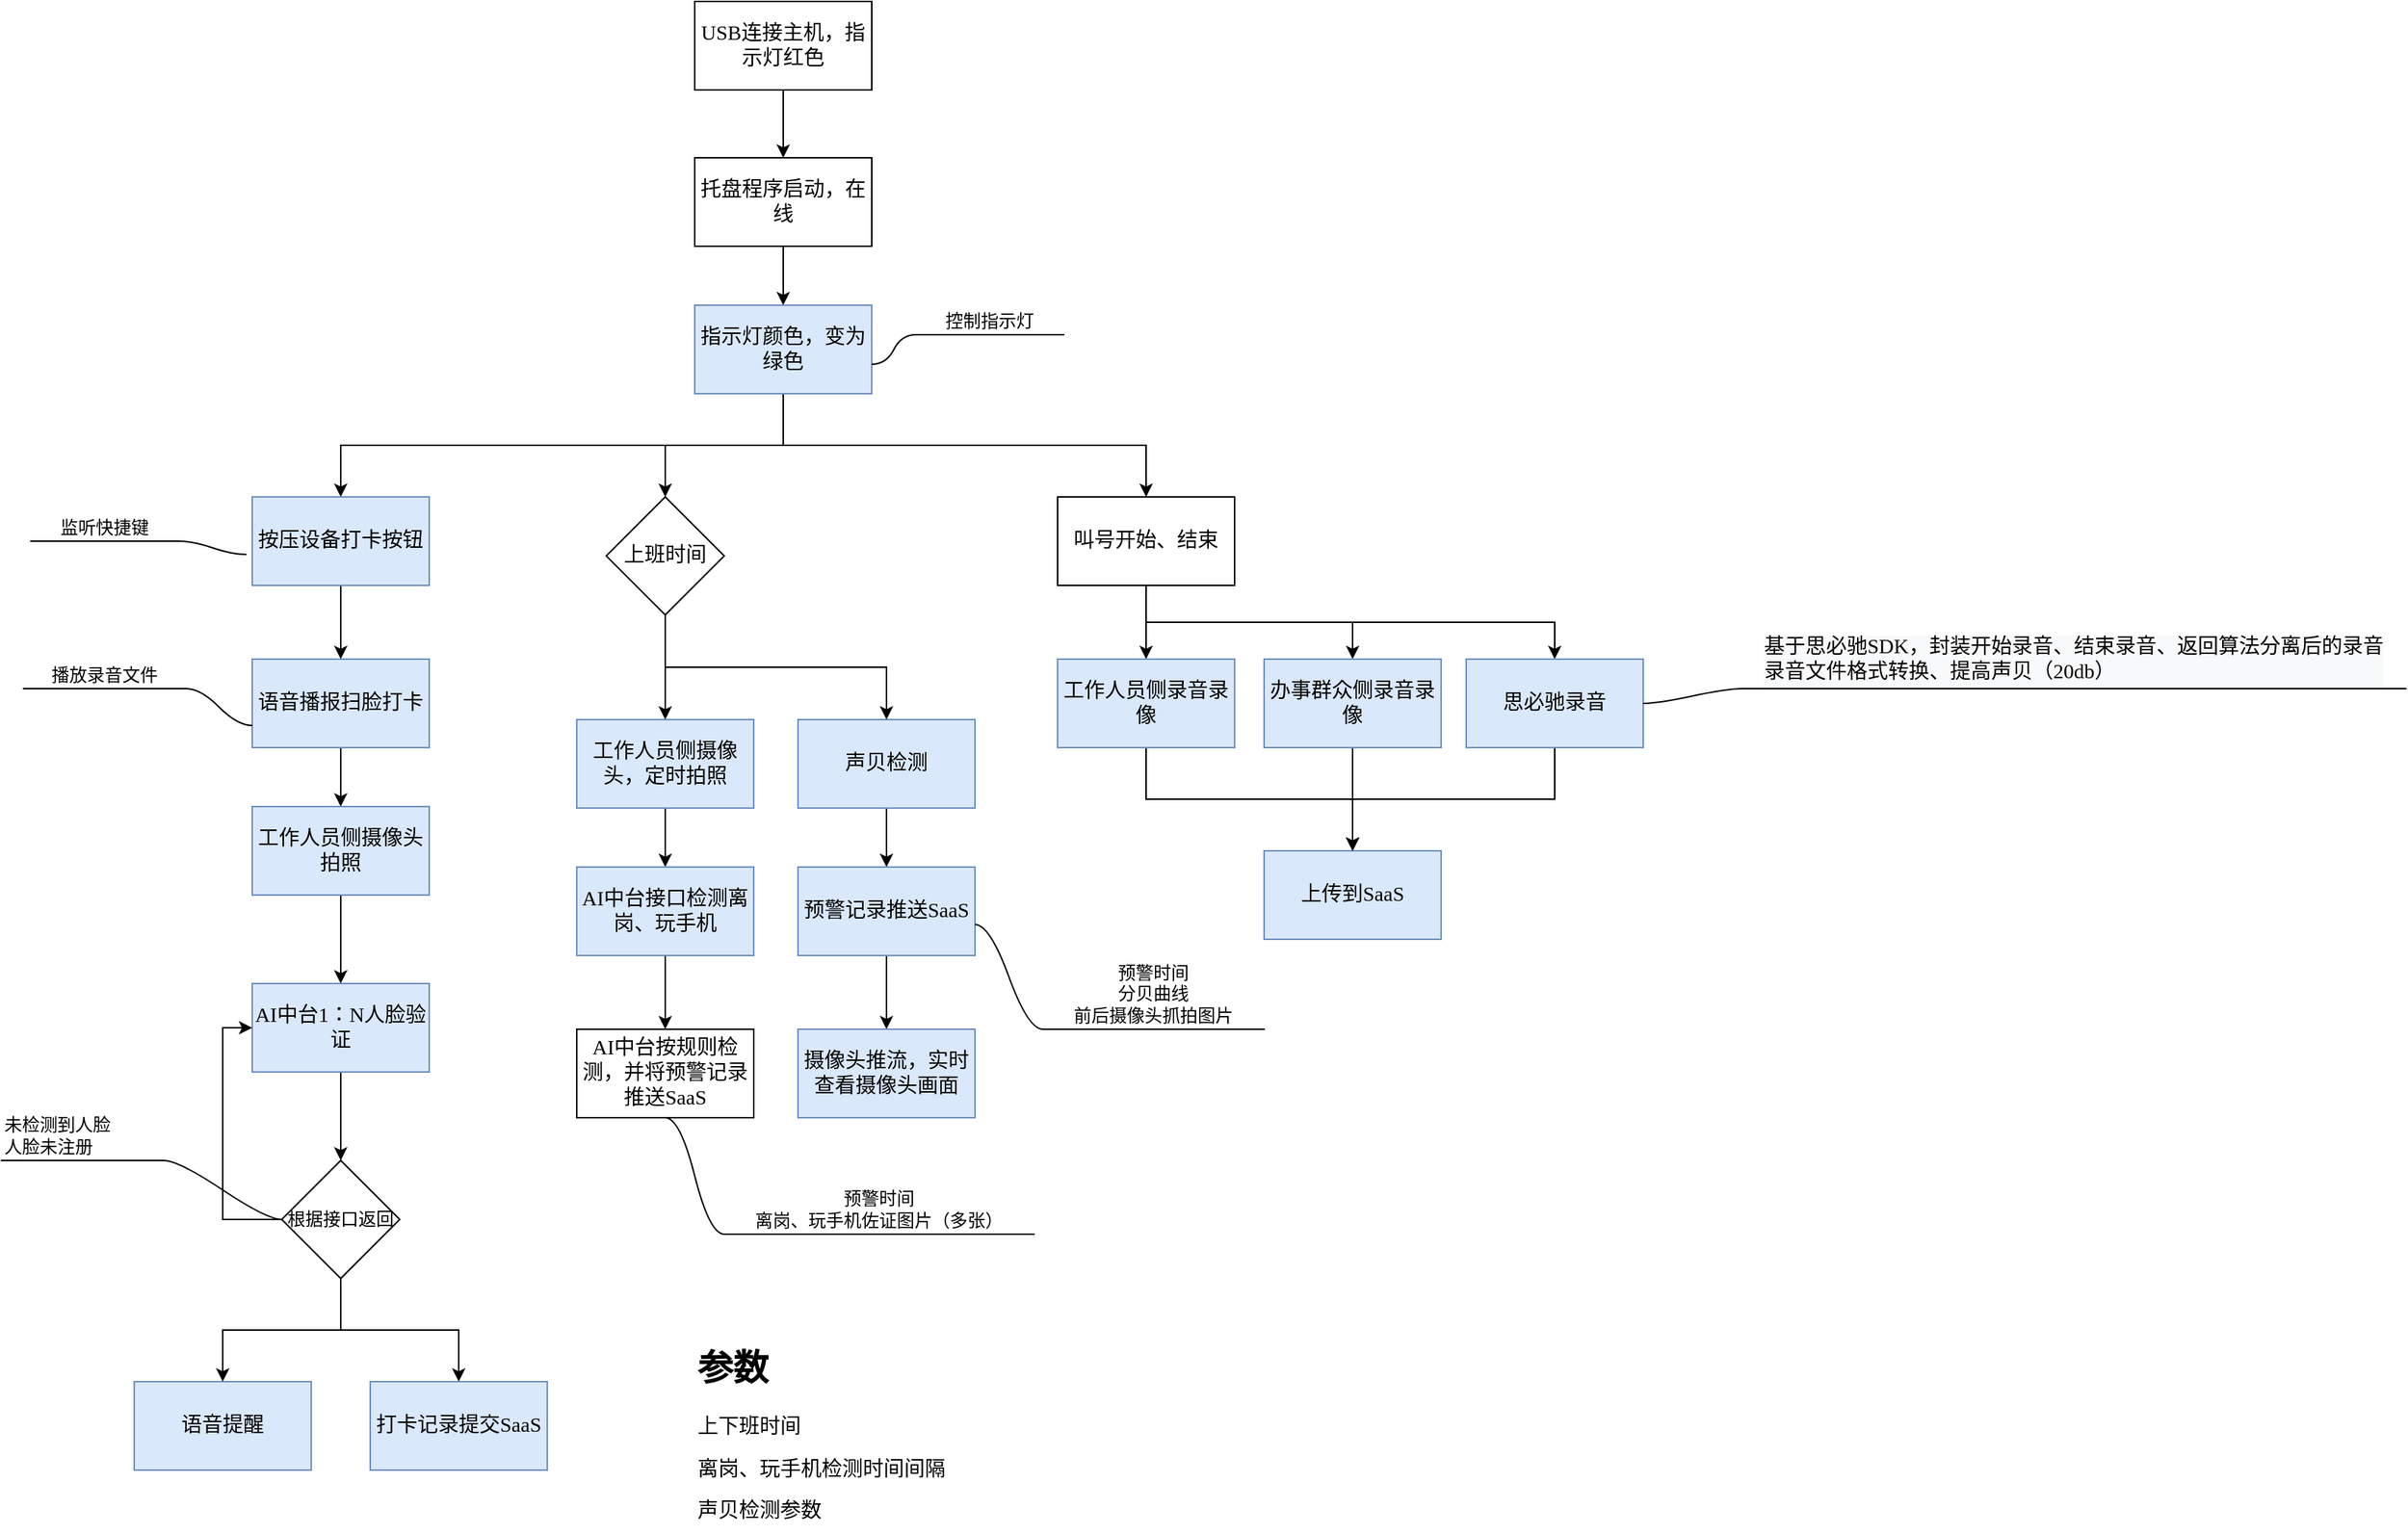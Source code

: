 <mxfile version="24.9.0">
  <diagram name="第 1 页" id="kdUgp8HAoLFUEc_NWHWy">
    <mxGraphModel dx="1434" dy="792" grid="1" gridSize="10" guides="1" tooltips="1" connect="1" arrows="1" fold="1" page="1" pageScale="1" pageWidth="827" pageHeight="1169" math="0" shadow="0">
      <root>
        <mxCell id="0" />
        <mxCell id="1" parent="0" />
        <mxCell id="lpU7cfMmDj1gJtjpGfW_-1" style="edgeStyle=orthogonalEdgeStyle;rounded=0;orthogonalLoop=1;jettySize=auto;html=1;exitX=0.5;exitY=1;exitDx=0;exitDy=0;entryX=0.5;entryY=0;entryDx=0;entryDy=0;fontFamily=阿里巴巴普惠体;fontSize=14;" parent="1" source="lpU7cfMmDj1gJtjpGfW_-2" target="lpU7cfMmDj1gJtjpGfW_-4" edge="1">
          <mxGeometry relative="1" as="geometry" />
        </mxCell>
        <mxCell id="lpU7cfMmDj1gJtjpGfW_-2" value="USB连接主机，指示灯红色" style="rounded=0;whiteSpace=wrap;html=1;fontFamily=阿里巴巴普惠体;fontSize=14;" parent="1" vertex="1">
          <mxGeometry x="530" y="94" width="120" height="60" as="geometry" />
        </mxCell>
        <mxCell id="lpU7cfMmDj1gJtjpGfW_-3" style="edgeStyle=orthogonalEdgeStyle;rounded=0;orthogonalLoop=1;jettySize=auto;html=1;exitX=0.5;exitY=1;exitDx=0;exitDy=0;entryX=0.5;entryY=0;entryDx=0;entryDy=0;fontFamily=阿里巴巴普惠体;fontSize=14;" parent="1" source="lpU7cfMmDj1gJtjpGfW_-4" target="lpU7cfMmDj1gJtjpGfW_-8" edge="1">
          <mxGeometry relative="1" as="geometry" />
        </mxCell>
        <mxCell id="lpU7cfMmDj1gJtjpGfW_-4" value="托盘程序启动，在线" style="rounded=0;whiteSpace=wrap;html=1;fontFamily=阿里巴巴普惠体;fontSize=14;" parent="1" vertex="1">
          <mxGeometry x="530" y="200" width="120" height="60" as="geometry" />
        </mxCell>
        <mxCell id="lpU7cfMmDj1gJtjpGfW_-5" style="edgeStyle=orthogonalEdgeStyle;rounded=0;orthogonalLoop=1;jettySize=auto;html=1;exitX=0.5;exitY=1;exitDx=0;exitDy=0;entryX=0.5;entryY=0;entryDx=0;entryDy=0;fontFamily=阿里巴巴普惠体;fontSize=14;" parent="1" source="lpU7cfMmDj1gJtjpGfW_-8" target="lpU7cfMmDj1gJtjpGfW_-10" edge="1">
          <mxGeometry relative="1" as="geometry" />
        </mxCell>
        <mxCell id="lpU7cfMmDj1gJtjpGfW_-7" style="edgeStyle=orthogonalEdgeStyle;rounded=0;orthogonalLoop=1;jettySize=auto;html=1;exitX=0.5;exitY=1;exitDx=0;exitDy=0;entryX=0.5;entryY=0;entryDx=0;entryDy=0;fontFamily=阿里巴巴普惠体;fontSize=14;" parent="1" source="lpU7cfMmDj1gJtjpGfW_-8" target="lpU7cfMmDj1gJtjpGfW_-28" edge="1">
          <mxGeometry relative="1" as="geometry" />
        </mxCell>
        <mxCell id="lpU7cfMmDj1gJtjpGfW_-67" style="edgeStyle=orthogonalEdgeStyle;rounded=0;orthogonalLoop=1;jettySize=auto;html=1;exitX=0.5;exitY=1;exitDx=0;exitDy=0;entryX=0.5;entryY=0;entryDx=0;entryDy=0;" parent="1" source="lpU7cfMmDj1gJtjpGfW_-8" target="lpU7cfMmDj1gJtjpGfW_-46" edge="1">
          <mxGeometry relative="1" as="geometry" />
        </mxCell>
        <mxCell id="lpU7cfMmDj1gJtjpGfW_-8" value="指示灯颜色，变为绿色" style="rounded=0;whiteSpace=wrap;html=1;fontFamily=阿里巴巴普惠体;fontSize=14;fillColor=#dae8fc;strokeColor=#6c8ebf;" parent="1" vertex="1">
          <mxGeometry x="530" y="300" width="120" height="60" as="geometry" />
        </mxCell>
        <mxCell id="lpU7cfMmDj1gJtjpGfW_-9" style="edgeStyle=orthogonalEdgeStyle;rounded=0;orthogonalLoop=1;jettySize=auto;html=1;exitX=0.5;exitY=1;exitDx=0;exitDy=0;fontFamily=阿里巴巴普惠体;fontSize=14;" parent="1" source="lpU7cfMmDj1gJtjpGfW_-10" target="lpU7cfMmDj1gJtjpGfW_-12" edge="1">
          <mxGeometry relative="1" as="geometry" />
        </mxCell>
        <mxCell id="lpU7cfMmDj1gJtjpGfW_-10" value="按压设备打卡按钮" style="rounded=0;whiteSpace=wrap;html=1;fontFamily=阿里巴巴普惠体;fontSize=14;fillColor=#dae8fc;strokeColor=#6c8ebf;" parent="1" vertex="1">
          <mxGeometry x="230" y="430" width="120" height="60" as="geometry" />
        </mxCell>
        <mxCell id="lpU7cfMmDj1gJtjpGfW_-11" style="edgeStyle=orthogonalEdgeStyle;rounded=0;orthogonalLoop=1;jettySize=auto;html=1;exitX=0.5;exitY=1;exitDx=0;exitDy=0;entryX=0.5;entryY=0;entryDx=0;entryDy=0;fontFamily=阿里巴巴普惠体;fontSize=14;" parent="1" source="lpU7cfMmDj1gJtjpGfW_-12" target="lpU7cfMmDj1gJtjpGfW_-14" edge="1">
          <mxGeometry relative="1" as="geometry" />
        </mxCell>
        <mxCell id="lpU7cfMmDj1gJtjpGfW_-12" value="语音播报扫脸打卡" style="rounded=0;whiteSpace=wrap;html=1;fontFamily=阿里巴巴普惠体;fontSize=14;fillColor=#dae8fc;strokeColor=#6c8ebf;" parent="1" vertex="1">
          <mxGeometry x="230" y="540" width="120" height="60" as="geometry" />
        </mxCell>
        <mxCell id="lpU7cfMmDj1gJtjpGfW_-13" style="edgeStyle=orthogonalEdgeStyle;rounded=0;orthogonalLoop=1;jettySize=auto;html=1;exitX=0.5;exitY=1;exitDx=0;exitDy=0;entryX=0.5;entryY=0;entryDx=0;entryDy=0;fontFamily=阿里巴巴普惠体;fontSize=14;" parent="1" source="lpU7cfMmDj1gJtjpGfW_-14" target="lpU7cfMmDj1gJtjpGfW_-16" edge="1">
          <mxGeometry relative="1" as="geometry" />
        </mxCell>
        <mxCell id="lpU7cfMmDj1gJtjpGfW_-14" value="工作人员侧摄像头拍照" style="rounded=0;whiteSpace=wrap;html=1;fontFamily=阿里巴巴普惠体;fontSize=14;fillColor=#dae8fc;strokeColor=#6c8ebf;" parent="1" vertex="1">
          <mxGeometry x="230" y="640" width="120" height="60" as="geometry" />
        </mxCell>
        <mxCell id="lpU7cfMmDj1gJtjpGfW_-55" style="edgeStyle=orthogonalEdgeStyle;rounded=0;orthogonalLoop=1;jettySize=auto;html=1;exitX=0.5;exitY=1;exitDx=0;exitDy=0;entryX=0.5;entryY=0;entryDx=0;entryDy=0;" parent="1" source="lpU7cfMmDj1gJtjpGfW_-16" target="lpU7cfMmDj1gJtjpGfW_-52" edge="1">
          <mxGeometry relative="1" as="geometry" />
        </mxCell>
        <mxCell id="lpU7cfMmDj1gJtjpGfW_-16" value="AI中台1：N人脸验证" style="rounded=0;whiteSpace=wrap;html=1;fontFamily=阿里巴巴普惠体;fontSize=14;fillColor=#dae8fc;strokeColor=#6c8ebf;" parent="1" vertex="1">
          <mxGeometry x="230" y="760" width="120" height="60" as="geometry" />
        </mxCell>
        <mxCell id="lpU7cfMmDj1gJtjpGfW_-17" value="语音提醒" style="rounded=0;whiteSpace=wrap;html=1;fontFamily=阿里巴巴普惠体;fontSize=14;fillColor=#dae8fc;strokeColor=#6c8ebf;" parent="1" vertex="1">
          <mxGeometry x="150" y="1030" width="120" height="60" as="geometry" />
        </mxCell>
        <mxCell id="lpU7cfMmDj1gJtjpGfW_-21" style="edgeStyle=orthogonalEdgeStyle;rounded=0;orthogonalLoop=1;jettySize=auto;html=1;exitX=0.5;exitY=1;exitDx=0;exitDy=0;entryX=0.5;entryY=0;entryDx=0;entryDy=0;fontFamily=阿里巴巴普惠体;fontSize=14;" parent="1" source="lpU7cfMmDj1gJtjpGfW_-22" target="lpU7cfMmDj1gJtjpGfW_-24" edge="1">
          <mxGeometry relative="1" as="geometry" />
        </mxCell>
        <mxCell id="lpU7cfMmDj1gJtjpGfW_-22" value="工作人员侧摄像头，定时拍照" style="rounded=0;whiteSpace=wrap;html=1;fontFamily=阿里巴巴普惠体;fontSize=14;fillColor=#dae8fc;strokeColor=#6c8ebf;" parent="1" vertex="1">
          <mxGeometry x="450" y="581" width="120" height="60" as="geometry" />
        </mxCell>
        <mxCell id="lpU7cfMmDj1gJtjpGfW_-23" style="edgeStyle=orthogonalEdgeStyle;rounded=0;orthogonalLoop=1;jettySize=auto;html=1;exitX=0.5;exitY=1;exitDx=0;exitDy=0;entryX=0.5;entryY=0;entryDx=0;entryDy=0;fontFamily=阿里巴巴普惠体;fontSize=14;" parent="1" source="lpU7cfMmDj1gJtjpGfW_-24" target="lpU7cfMmDj1gJtjpGfW_-38" edge="1">
          <mxGeometry relative="1" as="geometry" />
        </mxCell>
        <mxCell id="lpU7cfMmDj1gJtjpGfW_-24" value="AI中台接口检测离岗、玩手机" style="rounded=0;whiteSpace=wrap;html=1;fontFamily=阿里巴巴普惠体;fontSize=14;fillColor=#dae8fc;strokeColor=#6c8ebf;" parent="1" vertex="1">
          <mxGeometry x="450" y="681" width="120" height="60" as="geometry" />
        </mxCell>
        <mxCell id="lpU7cfMmDj1gJtjpGfW_-25" style="edgeStyle=orthogonalEdgeStyle;rounded=0;orthogonalLoop=1;jettySize=auto;html=1;exitX=0.5;exitY=1;exitDx=0;exitDy=0;entryX=0.5;entryY=0;entryDx=0;entryDy=0;fontFamily=阿里巴巴普惠体;fontSize=14;" parent="1" source="lpU7cfMmDj1gJtjpGfW_-28" target="lpU7cfMmDj1gJtjpGfW_-30" edge="1">
          <mxGeometry relative="1" as="geometry" />
        </mxCell>
        <mxCell id="lpU7cfMmDj1gJtjpGfW_-26" style="edgeStyle=orthogonalEdgeStyle;rounded=0;orthogonalLoop=1;jettySize=auto;html=1;exitX=0.5;exitY=1;exitDx=0;exitDy=0;entryX=0.5;entryY=0;entryDx=0;entryDy=0;fontFamily=阿里巴巴普惠体;fontSize=14;" parent="1" source="lpU7cfMmDj1gJtjpGfW_-28" target="lpU7cfMmDj1gJtjpGfW_-35" edge="1">
          <mxGeometry relative="1" as="geometry" />
        </mxCell>
        <mxCell id="lpU7cfMmDj1gJtjpGfW_-27" style="edgeStyle=orthogonalEdgeStyle;rounded=0;orthogonalLoop=1;jettySize=auto;html=1;exitX=0.5;exitY=1;exitDx=0;exitDy=0;entryX=0.5;entryY=0;entryDx=0;entryDy=0;fontFamily=阿里巴巴普惠体;fontSize=14;" parent="1" source="lpU7cfMmDj1gJtjpGfW_-28" target="lpU7cfMmDj1gJtjpGfW_-33" edge="1">
          <mxGeometry relative="1" as="geometry" />
        </mxCell>
        <mxCell id="lpU7cfMmDj1gJtjpGfW_-28" value="叫号开始、结束" style="rounded=0;whiteSpace=wrap;html=1;fontFamily=阿里巴巴普惠体;fontSize=14;" parent="1" vertex="1">
          <mxGeometry x="776" y="430" width="120" height="60" as="geometry" />
        </mxCell>
        <mxCell id="lpU7cfMmDj1gJtjpGfW_-29" style="edgeStyle=orthogonalEdgeStyle;rounded=0;orthogonalLoop=1;jettySize=auto;html=1;exitX=0.5;exitY=1;exitDx=0;exitDy=0;entryX=0.5;entryY=0;entryDx=0;entryDy=0;fontFamily=阿里巴巴普惠体;fontSize=14;" parent="1" source="lpU7cfMmDj1gJtjpGfW_-30" target="lpU7cfMmDj1gJtjpGfW_-31" edge="1">
          <mxGeometry relative="1" as="geometry" />
        </mxCell>
        <mxCell id="lpU7cfMmDj1gJtjpGfW_-30" value="工作人员侧录音录像" style="rounded=0;whiteSpace=wrap;html=1;fontFamily=阿里巴巴普惠体;fontSize=14;fillColor=#dae8fc;strokeColor=#6c8ebf;" parent="1" vertex="1">
          <mxGeometry x="776" y="540" width="120" height="60" as="geometry" />
        </mxCell>
        <mxCell id="lpU7cfMmDj1gJtjpGfW_-31" value="上传到SaaS" style="rounded=0;whiteSpace=wrap;html=1;fontFamily=阿里巴巴普惠体;fontSize=14;fillColor=#dae8fc;strokeColor=#6c8ebf;" parent="1" vertex="1">
          <mxGeometry x="916" y="670" width="120" height="60" as="geometry" />
        </mxCell>
        <mxCell id="lpU7cfMmDj1gJtjpGfW_-32" style="edgeStyle=orthogonalEdgeStyle;rounded=0;orthogonalLoop=1;jettySize=auto;html=1;exitX=0.5;exitY=1;exitDx=0;exitDy=0;entryX=0.5;entryY=0;entryDx=0;entryDy=0;fontFamily=阿里巴巴普惠体;fontSize=14;" parent="1" source="lpU7cfMmDj1gJtjpGfW_-33" target="lpU7cfMmDj1gJtjpGfW_-31" edge="1">
          <mxGeometry relative="1" as="geometry" />
        </mxCell>
        <mxCell id="lpU7cfMmDj1gJtjpGfW_-33" value="思必驰录音" style="rounded=0;whiteSpace=wrap;html=1;fontFamily=阿里巴巴普惠体;fontSize=14;fillColor=#dae8fc;strokeColor=#6c8ebf;" parent="1" vertex="1">
          <mxGeometry x="1053" y="540" width="120" height="60" as="geometry" />
        </mxCell>
        <mxCell id="lpU7cfMmDj1gJtjpGfW_-34" style="edgeStyle=orthogonalEdgeStyle;rounded=0;orthogonalLoop=1;jettySize=auto;html=1;exitX=0.5;exitY=1;exitDx=0;exitDy=0;entryX=0.5;entryY=0;entryDx=0;entryDy=0;fontFamily=阿里巴巴普惠体;fontSize=14;" parent="1" source="lpU7cfMmDj1gJtjpGfW_-35" target="lpU7cfMmDj1gJtjpGfW_-31" edge="1">
          <mxGeometry relative="1" as="geometry" />
        </mxCell>
        <mxCell id="lpU7cfMmDj1gJtjpGfW_-35" value="办事群众侧录音录像" style="rounded=0;whiteSpace=wrap;html=1;fontFamily=阿里巴巴普惠体;fontSize=14;fillColor=#dae8fc;strokeColor=#6c8ebf;" parent="1" vertex="1">
          <mxGeometry x="916" y="540" width="120" height="60" as="geometry" />
        </mxCell>
        <mxCell id="lpU7cfMmDj1gJtjpGfW_-36" style="edgeStyle=orthogonalEdgeStyle;rounded=0;orthogonalLoop=1;jettySize=auto;html=1;exitX=0.5;exitY=1;exitDx=0;exitDy=0;entryX=0.5;entryY=0;entryDx=0;entryDy=0;fontFamily=阿里巴巴普惠体;fontSize=14;" parent="1" source="lpU7cfMmDj1gJtjpGfW_-37" target="lpU7cfMmDj1gJtjpGfW_-39" edge="1">
          <mxGeometry relative="1" as="geometry" />
        </mxCell>
        <mxCell id="lpU7cfMmDj1gJtjpGfW_-37" value="声贝检测" style="rounded=0;whiteSpace=wrap;html=1;fontFamily=阿里巴巴普惠体;fontSize=14;fillColor=#dae8fc;strokeColor=#6c8ebf;" parent="1" vertex="1">
          <mxGeometry x="600" y="581" width="120" height="60" as="geometry" />
        </mxCell>
        <mxCell id="lpU7cfMmDj1gJtjpGfW_-38" value="AI中台按规则检测，并将预警记录推送SaaS" style="rounded=0;whiteSpace=wrap;html=1;fontFamily=阿里巴巴普惠体;fontSize=14;" parent="1" vertex="1">
          <mxGeometry x="450" y="791" width="120" height="60" as="geometry" />
        </mxCell>
        <mxCell id="lpU7cfMmDj1gJtjpGfW_-78" style="edgeStyle=orthogonalEdgeStyle;rounded=0;orthogonalLoop=1;jettySize=auto;html=1;exitX=0.5;exitY=1;exitDx=0;exitDy=0;entryX=0.5;entryY=0;entryDx=0;entryDy=0;" parent="1" source="lpU7cfMmDj1gJtjpGfW_-39" target="lpU7cfMmDj1gJtjpGfW_-77" edge="1">
          <mxGeometry relative="1" as="geometry" />
        </mxCell>
        <mxCell id="lpU7cfMmDj1gJtjpGfW_-39" value="预警记录推送SaaS" style="rounded=0;whiteSpace=wrap;html=1;fontFamily=阿里巴巴普惠体;fontSize=14;fillColor=#dae8fc;strokeColor=#6c8ebf;" parent="1" vertex="1">
          <mxGeometry x="600" y="681" width="120" height="60" as="geometry" />
        </mxCell>
        <mxCell id="lpU7cfMmDj1gJtjpGfW_-44" value="控制指示灯" style="whiteSpace=wrap;html=1;shape=partialRectangle;top=0;left=0;bottom=1;right=0;points=[[0,1],[1,1]];fillColor=none;align=center;verticalAlign=bottom;routingCenterY=0.5;snapToPoint=1;recursiveResize=0;autosize=1;treeFolding=1;treeMoving=1;newEdgeStyle={&quot;edgeStyle&quot;:&quot;entityRelationEdgeStyle&quot;,&quot;startArrow&quot;:&quot;none&quot;,&quot;endArrow&quot;:&quot;none&quot;,&quot;segment&quot;:10,&quot;curved&quot;:1,&quot;sourcePerimeterSpacing&quot;:0,&quot;targetPerimeterSpacing&quot;:0};" parent="1" vertex="1">
          <mxGeometry x="680" y="290" width="100" height="30" as="geometry" />
        </mxCell>
        <mxCell id="lpU7cfMmDj1gJtjpGfW_-45" value="" style="edgeStyle=entityRelationEdgeStyle;startArrow=none;endArrow=none;segment=10;curved=1;sourcePerimeterSpacing=0;targetPerimeterSpacing=0;rounded=0;" parent="1" target="lpU7cfMmDj1gJtjpGfW_-44" edge="1">
          <mxGeometry relative="1" as="geometry">
            <mxPoint x="650" y="340" as="sourcePoint" />
          </mxGeometry>
        </mxCell>
        <mxCell id="lpU7cfMmDj1gJtjpGfW_-65" style="edgeStyle=orthogonalEdgeStyle;rounded=0;orthogonalLoop=1;jettySize=auto;html=1;exitX=0.5;exitY=1;exitDx=0;exitDy=0;entryX=0.5;entryY=0;entryDx=0;entryDy=0;" parent="1" source="lpU7cfMmDj1gJtjpGfW_-46" target="lpU7cfMmDj1gJtjpGfW_-22" edge="1">
          <mxGeometry relative="1" as="geometry" />
        </mxCell>
        <mxCell id="lpU7cfMmDj1gJtjpGfW_-68" style="edgeStyle=orthogonalEdgeStyle;rounded=0;orthogonalLoop=1;jettySize=auto;html=1;exitX=0.5;exitY=1;exitDx=0;exitDy=0;" parent="1" source="lpU7cfMmDj1gJtjpGfW_-46" target="lpU7cfMmDj1gJtjpGfW_-37" edge="1">
          <mxGeometry relative="1" as="geometry" />
        </mxCell>
        <mxCell id="lpU7cfMmDj1gJtjpGfW_-46" value="&lt;span style=&quot;font-family: 阿里巴巴普惠体; font-size: 14px;&quot;&gt;上班时间&lt;/span&gt;" style="rhombus;whiteSpace=wrap;html=1;" parent="1" vertex="1">
          <mxGeometry x="470" y="430" width="80" height="80" as="geometry" />
        </mxCell>
        <mxCell id="lpU7cfMmDj1gJtjpGfW_-47" value="监听快捷键" style="whiteSpace=wrap;html=1;shape=partialRectangle;top=0;left=0;bottom=1;right=0;points=[[0,1],[1,1]];fillColor=none;align=center;verticalAlign=bottom;routingCenterY=0.5;snapToPoint=1;recursiveResize=0;autosize=1;treeFolding=1;treeMoving=1;newEdgeStyle={&quot;edgeStyle&quot;:&quot;entityRelationEdgeStyle&quot;,&quot;startArrow&quot;:&quot;none&quot;,&quot;endArrow&quot;:&quot;none&quot;,&quot;segment&quot;:10,&quot;curved&quot;:1,&quot;sourcePerimeterSpacing&quot;:0,&quot;targetPerimeterSpacing&quot;:0};flipH=1;" parent="1" vertex="1">
          <mxGeometry x="80" y="430" width="100" height="30" as="geometry" />
        </mxCell>
        <mxCell id="lpU7cfMmDj1gJtjpGfW_-48" value="" style="edgeStyle=entityRelationEdgeStyle;startArrow=none;endArrow=none;segment=10;curved=1;sourcePerimeterSpacing=0;targetPerimeterSpacing=0;rounded=0;exitX=-0.033;exitY=0.65;exitDx=0;exitDy=0;exitPerimeter=0;" parent="1" source="lpU7cfMmDj1gJtjpGfW_-10" target="lpU7cfMmDj1gJtjpGfW_-47" edge="1">
          <mxGeometry relative="1" as="geometry">
            <mxPoint x="90" y="480" as="sourcePoint" />
          </mxGeometry>
        </mxCell>
        <mxCell id="lpU7cfMmDj1gJtjpGfW_-50" value="播放录音文件" style="whiteSpace=wrap;html=1;shape=partialRectangle;top=0;left=0;bottom=1;right=0;points=[[0,1],[1,1]];fillColor=none;align=center;verticalAlign=bottom;routingCenterY=0.5;snapToPoint=1;recursiveResize=0;autosize=1;treeFolding=1;treeMoving=1;newEdgeStyle={&quot;edgeStyle&quot;:&quot;entityRelationEdgeStyle&quot;,&quot;startArrow&quot;:&quot;none&quot;,&quot;endArrow&quot;:&quot;none&quot;,&quot;segment&quot;:10,&quot;curved&quot;:1,&quot;sourcePerimeterSpacing&quot;:0,&quot;targetPerimeterSpacing&quot;:0};flipH=1;" parent="1" vertex="1">
          <mxGeometry x="75" y="530" width="110" height="30" as="geometry" />
        </mxCell>
        <mxCell id="lpU7cfMmDj1gJtjpGfW_-51" value="" style="edgeStyle=entityRelationEdgeStyle;startArrow=none;endArrow=none;segment=10;curved=1;sourcePerimeterSpacing=0;targetPerimeterSpacing=0;rounded=0;exitX=0;exitY=0.75;exitDx=0;exitDy=0;" parent="1" source="lpU7cfMmDj1gJtjpGfW_-12" target="lpU7cfMmDj1gJtjpGfW_-50" edge="1">
          <mxGeometry relative="1" as="geometry">
            <mxPoint x="80" y="585" as="sourcePoint" />
          </mxGeometry>
        </mxCell>
        <mxCell id="lpU7cfMmDj1gJtjpGfW_-53" style="edgeStyle=orthogonalEdgeStyle;rounded=0;orthogonalLoop=1;jettySize=auto;html=1;exitX=0.5;exitY=1;exitDx=0;exitDy=0;entryX=0.5;entryY=0;entryDx=0;entryDy=0;" parent="1" source="lpU7cfMmDj1gJtjpGfW_-52" target="lpU7cfMmDj1gJtjpGfW_-17" edge="1">
          <mxGeometry relative="1" as="geometry" />
        </mxCell>
        <mxCell id="lpU7cfMmDj1gJtjpGfW_-54" style="edgeStyle=orthogonalEdgeStyle;rounded=0;orthogonalLoop=1;jettySize=auto;html=1;exitX=0;exitY=0.5;exitDx=0;exitDy=0;entryX=0;entryY=0.5;entryDx=0;entryDy=0;" parent="1" source="lpU7cfMmDj1gJtjpGfW_-52" target="lpU7cfMmDj1gJtjpGfW_-16" edge="1">
          <mxGeometry relative="1" as="geometry" />
        </mxCell>
        <mxCell id="lpU7cfMmDj1gJtjpGfW_-61" style="edgeStyle=orthogonalEdgeStyle;rounded=0;orthogonalLoop=1;jettySize=auto;html=1;exitX=0.5;exitY=1;exitDx=0;exitDy=0;entryX=0.5;entryY=0;entryDx=0;entryDy=0;" parent="1" source="lpU7cfMmDj1gJtjpGfW_-52" target="lpU7cfMmDj1gJtjpGfW_-60" edge="1">
          <mxGeometry relative="1" as="geometry" />
        </mxCell>
        <mxCell id="lpU7cfMmDj1gJtjpGfW_-52" value="根据接口返回" style="rhombus;whiteSpace=wrap;html=1;" parent="1" vertex="1">
          <mxGeometry x="250" y="880" width="80" height="80" as="geometry" />
        </mxCell>
        <mxCell id="lpU7cfMmDj1gJtjpGfW_-58" value="&lt;div&gt;&lt;br&gt;&lt;/div&gt;&lt;div&gt;&lt;br&gt;&lt;/div&gt;&lt;div&gt;&lt;br&gt;&lt;/div&gt;&lt;div&gt;&lt;br&gt;&lt;/div&gt;&lt;div&gt;&lt;br&gt;&lt;/div&gt;&lt;div&gt;&lt;span style=&quot;background-color: initial;&quot;&gt;未检测到人脸&lt;/span&gt;&lt;/div&gt;&lt;div&gt;人脸未注册&lt;/div&gt;" style="whiteSpace=wrap;html=1;shape=partialRectangle;top=0;left=0;bottom=1;right=0;points=[[0,1],[1,1]];fillColor=none;align=left;verticalAlign=bottom;routingCenterY=0.5;snapToPoint=1;recursiveResize=0;autosize=1;treeFolding=1;treeMoving=1;newEdgeStyle={&quot;edgeStyle&quot;:&quot;entityRelationEdgeStyle&quot;,&quot;startArrow&quot;:&quot;none&quot;,&quot;endArrow&quot;:&quot;none&quot;,&quot;segment&quot;:10,&quot;curved&quot;:1,&quot;sourcePerimeterSpacing&quot;:0,&quot;targetPerimeterSpacing&quot;:0};flipH=1;" parent="1" vertex="1">
          <mxGeometry x="60" y="830" width="110" height="50" as="geometry" />
        </mxCell>
        <mxCell id="lpU7cfMmDj1gJtjpGfW_-59" value="" style="edgeStyle=entityRelationEdgeStyle;startArrow=none;endArrow=none;segment=10;curved=1;sourcePerimeterSpacing=0;targetPerimeterSpacing=0;rounded=0;exitX=0;exitY=0.5;exitDx=0;exitDy=0;" parent="1" source="lpU7cfMmDj1gJtjpGfW_-52" target="lpU7cfMmDj1gJtjpGfW_-58" edge="1">
          <mxGeometry relative="1" as="geometry">
            <mxPoint x="90" y="860" as="sourcePoint" />
          </mxGeometry>
        </mxCell>
        <mxCell id="lpU7cfMmDj1gJtjpGfW_-60" value="打卡记录提交SaaS" style="rounded=0;whiteSpace=wrap;html=1;fontFamily=阿里巴巴普惠体;fontSize=14;fillColor=#dae8fc;strokeColor=#6c8ebf;" parent="1" vertex="1">
          <mxGeometry x="310" y="1030" width="120" height="60" as="geometry" />
        </mxCell>
        <mxCell id="lpU7cfMmDj1gJtjpGfW_-71" value="&lt;div&gt;&lt;br&gt;&lt;/div&gt;&lt;div&gt;&lt;br&gt;&lt;/div&gt;预警时间&lt;div&gt;分贝曲线&lt;div&gt;前后摄像头抓拍图片&lt;/div&gt;&lt;/div&gt;" style="whiteSpace=wrap;html=1;shape=partialRectangle;top=0;left=0;bottom=1;right=0;points=[[0,1],[1,1]];fillColor=none;align=center;verticalAlign=bottom;routingCenterY=0.5;snapToPoint=1;recursiveResize=0;autosize=1;treeFolding=1;treeMoving=1;newEdgeStyle={&quot;edgeStyle&quot;:&quot;entityRelationEdgeStyle&quot;,&quot;startArrow&quot;:&quot;none&quot;,&quot;endArrow&quot;:&quot;none&quot;,&quot;segment&quot;:10,&quot;curved&quot;:1,&quot;sourcePerimeterSpacing&quot;:0,&quot;targetPerimeterSpacing&quot;:0};" parent="1" vertex="1">
          <mxGeometry x="766" y="720" width="150" height="71" as="geometry" />
        </mxCell>
        <mxCell id="lpU7cfMmDj1gJtjpGfW_-72" value="" style="edgeStyle=entityRelationEdgeStyle;startArrow=none;endArrow=none;segment=10;curved=1;sourcePerimeterSpacing=0;targetPerimeterSpacing=0;rounded=0;" parent="1" target="lpU7cfMmDj1gJtjpGfW_-71" edge="1">
          <mxGeometry relative="1" as="geometry">
            <mxPoint x="720" y="720" as="sourcePoint" />
          </mxGeometry>
        </mxCell>
        <mxCell id="lpU7cfMmDj1gJtjpGfW_-75" value="预警时间&lt;div&gt;离岗、玩手机佐证图片（多张）&lt;/div&gt;" style="whiteSpace=wrap;html=1;shape=partialRectangle;top=0;left=0;bottom=1;right=0;points=[[0,1],[1,1]];fillColor=none;align=center;verticalAlign=bottom;routingCenterY=0.5;snapToPoint=1;recursiveResize=0;autosize=1;treeFolding=1;treeMoving=1;newEdgeStyle={&quot;edgeStyle&quot;:&quot;entityRelationEdgeStyle&quot;,&quot;startArrow&quot;:&quot;none&quot;,&quot;endArrow&quot;:&quot;none&quot;,&quot;segment&quot;:10,&quot;curved&quot;:1,&quot;sourcePerimeterSpacing&quot;:0,&quot;targetPerimeterSpacing&quot;:0};" parent="1" vertex="1">
          <mxGeometry x="550" y="890" width="210" height="40" as="geometry" />
        </mxCell>
        <mxCell id="lpU7cfMmDj1gJtjpGfW_-76" value="" style="edgeStyle=entityRelationEdgeStyle;startArrow=none;endArrow=none;segment=10;curved=1;sourcePerimeterSpacing=0;targetPerimeterSpacing=0;rounded=0;exitX=0.5;exitY=1;exitDx=0;exitDy=0;" parent="1" source="lpU7cfMmDj1gJtjpGfW_-38" target="lpU7cfMmDj1gJtjpGfW_-75" edge="1">
          <mxGeometry relative="1" as="geometry">
            <mxPoint x="570" y="820" as="sourcePoint" />
          </mxGeometry>
        </mxCell>
        <mxCell id="lpU7cfMmDj1gJtjpGfW_-77" value="摄像头推流，实时查看摄像头画面" style="rounded=0;whiteSpace=wrap;html=1;fontFamily=阿里巴巴普惠体;fontSize=14;fillColor=#dae8fc;strokeColor=#6c8ebf;" parent="1" vertex="1">
          <mxGeometry x="600" y="791" width="120" height="60" as="geometry" />
        </mxCell>
        <mxCell id="lpU7cfMmDj1gJtjpGfW_-80" value="&lt;div style=&quot;font-family: 阿里巴巴普惠体; font-size: 14px; text-align: left; background-color: rgb(248, 249, 250);&quot;&gt;基于思必驰SDK，封装开始录音、结束录音、返回算法分离后的录音&lt;/div&gt;&lt;div style=&quot;font-family: 阿里巴巴普惠体; font-size: 14px; text-align: left; background-color: rgb(248, 249, 250);&quot;&gt;录音文件格式转换、提高声贝（20db）&lt;/div&gt;" style="whiteSpace=wrap;html=1;shape=partialRectangle;top=0;left=0;bottom=1;right=0;points=[[0,1],[1,1]];fillColor=none;align=center;verticalAlign=bottom;routingCenterY=0.5;snapToPoint=1;recursiveResize=0;autosize=1;treeFolding=1;treeMoving=1;newEdgeStyle={&quot;edgeStyle&quot;:&quot;entityRelationEdgeStyle&quot;,&quot;startArrow&quot;:&quot;none&quot;,&quot;endArrow&quot;:&quot;none&quot;,&quot;segment&quot;:10,&quot;curved&quot;:1,&quot;sourcePerimeterSpacing&quot;:0,&quot;targetPerimeterSpacing&quot;:0};" parent="1" vertex="1">
          <mxGeometry x="1240" y="510" width="450" height="50" as="geometry" />
        </mxCell>
        <mxCell id="lpU7cfMmDj1gJtjpGfW_-81" value="" style="edgeStyle=entityRelationEdgeStyle;startArrow=none;endArrow=none;segment=10;curved=1;sourcePerimeterSpacing=0;targetPerimeterSpacing=0;rounded=0;" parent="1" target="lpU7cfMmDj1gJtjpGfW_-80" edge="1">
          <mxGeometry relative="1" as="geometry">
            <mxPoint x="1173" y="570" as="sourcePoint" />
          </mxGeometry>
        </mxCell>
        <mxCell id="nCOjrMMreZHOlyIXvPK4-1" value="&lt;h1 style=&quot;margin-top: 0px;&quot;&gt;参数&lt;/h1&gt;&lt;p&gt;&lt;font style=&quot;font-size: 14px;&quot;&gt;上下班时间&lt;/font&gt;&lt;/p&gt;&lt;p&gt;&lt;font style=&quot;font-size: 14px;&quot;&gt;离岗、玩手机检测时间间隔&lt;/font&gt;&lt;/p&gt;&lt;p&gt;&lt;font style=&quot;font-size: 14px;&quot;&gt;声贝检测参数&lt;/font&gt;&lt;/p&gt;&lt;p&gt;&lt;br&gt;&lt;/p&gt;" style="text;html=1;whiteSpace=wrap;overflow=hidden;rounded=0;" vertex="1" parent="1">
          <mxGeometry x="530" y="1000" width="180" height="130" as="geometry" />
        </mxCell>
      </root>
    </mxGraphModel>
  </diagram>
</mxfile>
